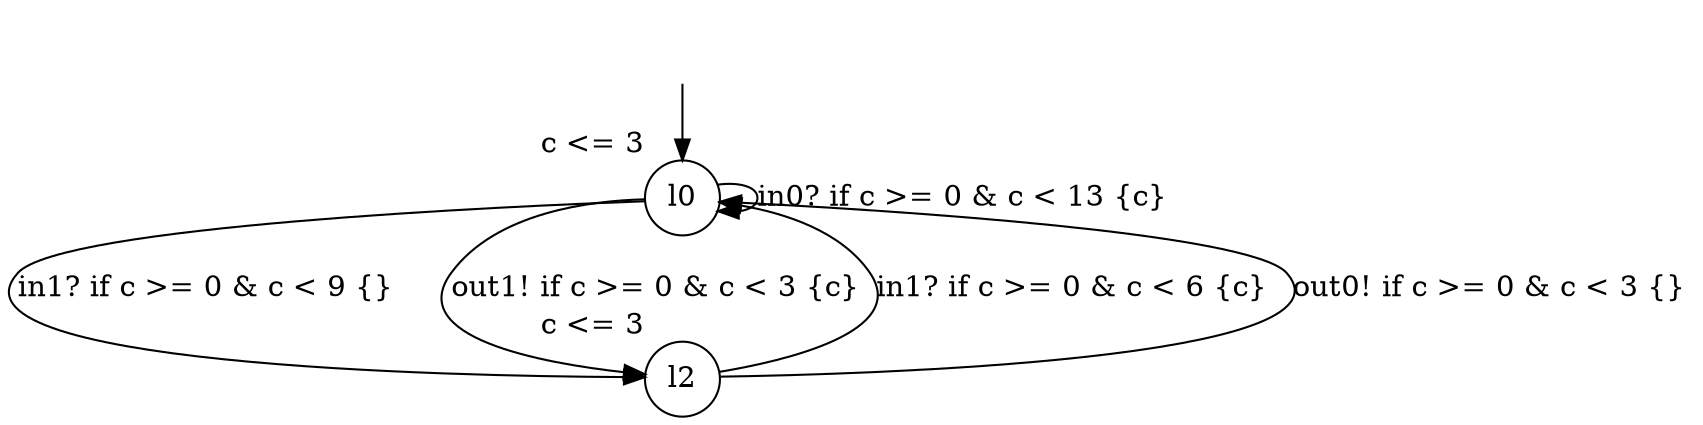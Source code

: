 digraph g {
__start0 [label="" shape="none"];
l0 [shape="circle" margin=0 label="l0", xlabel="c <= 3"];
l2 [shape="circle" margin=0 label="l2", xlabel="c <= 3"];
l0 -> l0 [label="in0? if c >= 0 & c < 13 {c} "];
l0 -> l2 [label="in1? if c >= 0 & c < 9 {} "];
l0 -> l2 [label="out1! if c >= 0 & c < 3 {c} "];
l2 -> l0 [label="in1? if c >= 0 & c < 6 {c} "];
l2 -> l0 [label="out0! if c >= 0 & c < 3 {} "];
__start0 -> l0;
}
